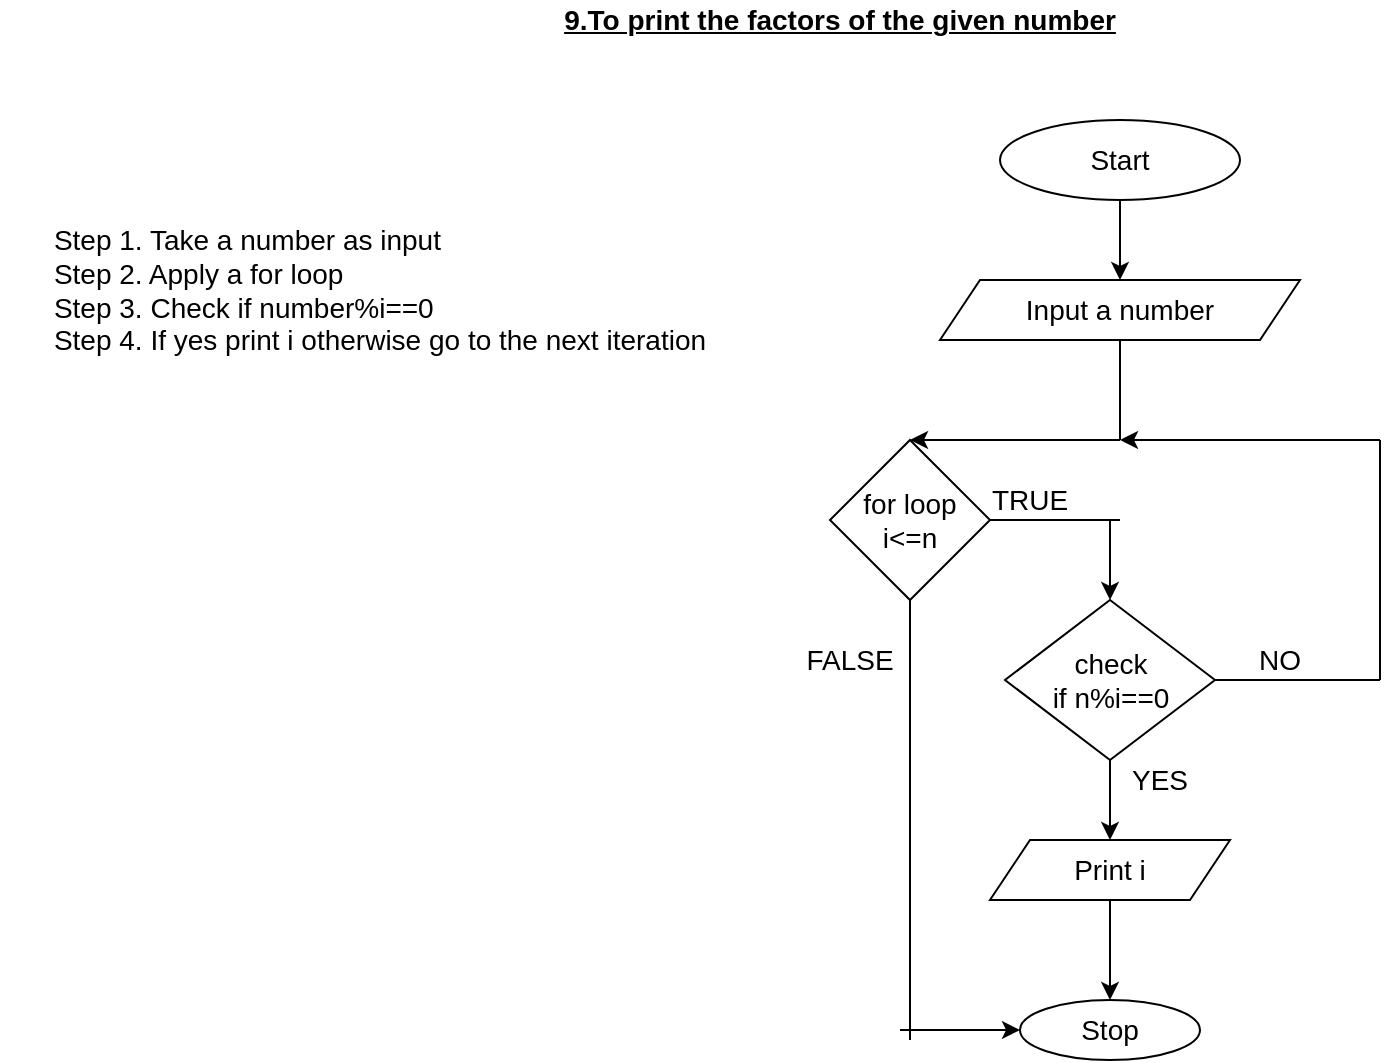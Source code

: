 <mxfile version="13.9.9" type="device"><diagram id="j70O-7_mM9mL2Ba7YtVB" name="Page-1"><mxGraphModel dx="1024" dy="584" grid="1" gridSize="10" guides="1" tooltips="1" connect="1" arrows="1" fold="1" page="1" pageScale="1" pageWidth="850" pageHeight="1100" math="0" shadow="0"><root><mxCell id="0"/><mxCell id="1" parent="0"/><mxCell id="tM5_WerIPNHaC5JosCFq-1" value="&lt;font style=&quot;font-size: 14px&quot;&gt;&lt;b&gt;&lt;u&gt;9.To print the factors of the given number&lt;/u&gt;&lt;/b&gt;&lt;/font&gt;" style="text;html=1;strokeColor=none;fillColor=none;align=center;verticalAlign=middle;whiteSpace=wrap;rounded=0;" parent="1" vertex="1"><mxGeometry x="250" y="20" width="340" height="20" as="geometry"/></mxCell><mxCell id="tM5_WerIPNHaC5JosCFq-2" value="&lt;font style=&quot;font-size: 14px&quot;&gt;Start&lt;/font&gt;" style="ellipse;whiteSpace=wrap;html=1;" parent="1" vertex="1"><mxGeometry x="500" y="80" width="120" height="40" as="geometry"/></mxCell><mxCell id="tM5_WerIPNHaC5JosCFq-3" value="" style="endArrow=classic;html=1;exitX=0.5;exitY=1;exitDx=0;exitDy=0;" parent="1" source="tM5_WerIPNHaC5JosCFq-2" target="tM5_WerIPNHaC5JosCFq-4" edge="1"><mxGeometry width="50" height="50" relative="1" as="geometry"><mxPoint x="400" y="310" as="sourcePoint"/><mxPoint x="560" y="160" as="targetPoint"/></mxGeometry></mxCell><mxCell id="tM5_WerIPNHaC5JosCFq-4" value="&lt;font style=&quot;font-size: 14px&quot;&gt;Input a number&lt;/font&gt;" style="shape=parallelogram;perimeter=parallelogramPerimeter;whiteSpace=wrap;html=1;fixedSize=1;" parent="1" vertex="1"><mxGeometry x="470" y="160" width="180" height="30" as="geometry"/></mxCell><mxCell id="tM5_WerIPNHaC5JosCFq-9" value="" style="endArrow=classic;html=1;" parent="1" edge="1"><mxGeometry width="50" height="50" relative="1" as="geometry"><mxPoint x="555" y="280" as="sourcePoint"/><mxPoint x="555" y="320" as="targetPoint"/></mxGeometry></mxCell><mxCell id="tM5_WerIPNHaC5JosCFq-10" value="&lt;font style=&quot;font-size: 14px&quot;&gt;check&lt;br&gt;if n%i==0&lt;/font&gt;" style="rhombus;whiteSpace=wrap;html=1;" parent="1" vertex="1"><mxGeometry x="502.5" y="320" width="105" height="80" as="geometry"/></mxCell><mxCell id="tM5_WerIPNHaC5JosCFq-11" value="" style="endArrow=none;html=1;exitX=1;exitY=0.5;exitDx=0;exitDy=0;" parent="1" source="tM5_WerIPNHaC5JosCFq-10" edge="1"><mxGeometry width="50" height="50" relative="1" as="geometry"><mxPoint x="400" y="290" as="sourcePoint"/><mxPoint x="690" y="360" as="targetPoint"/></mxGeometry></mxCell><mxCell id="tM5_WerIPNHaC5JosCFq-13" value="" style="endArrow=none;html=1;" parent="1" edge="1"><mxGeometry width="50" height="50" relative="1" as="geometry"><mxPoint x="690" y="360" as="sourcePoint"/><mxPoint x="690" y="240" as="targetPoint"/></mxGeometry></mxCell><mxCell id="tM5_WerIPNHaC5JosCFq-15" value="" style="endArrow=classic;html=1;exitX=0.5;exitY=1;exitDx=0;exitDy=0;" parent="1" source="tM5_WerIPNHaC5JosCFq-10" target="tM5_WerIPNHaC5JosCFq-16" edge="1"><mxGeometry width="50" height="50" relative="1" as="geometry"><mxPoint x="400" y="290" as="sourcePoint"/><mxPoint x="555" y="450" as="targetPoint"/></mxGeometry></mxCell><mxCell id="tM5_WerIPNHaC5JosCFq-16" value="&lt;font style=&quot;font-size: 14px&quot;&gt;Print i&lt;/font&gt;" style="shape=parallelogram;perimeter=parallelogramPerimeter;whiteSpace=wrap;html=1;fixedSize=1;" parent="1" vertex="1"><mxGeometry x="495" y="440" width="120" height="30" as="geometry"/></mxCell><mxCell id="tM5_WerIPNHaC5JosCFq-17" value="&lt;font style=&quot;font-size: 14px&quot;&gt;NO&lt;/font&gt;" style="text;html=1;strokeColor=none;fillColor=none;align=center;verticalAlign=middle;whiteSpace=wrap;rounded=0;" parent="1" vertex="1"><mxGeometry x="620" y="340" width="40" height="20" as="geometry"/></mxCell><mxCell id="tM5_WerIPNHaC5JosCFq-18" value="&lt;font style=&quot;font-size: 14px&quot;&gt;YES&lt;/font&gt;" style="text;html=1;strokeColor=none;fillColor=none;align=center;verticalAlign=middle;whiteSpace=wrap;rounded=0;" parent="1" vertex="1"><mxGeometry x="560" y="400" width="40" height="20" as="geometry"/></mxCell><mxCell id="tM5_WerIPNHaC5JosCFq-19" value="" style="endArrow=classic;html=1;exitX=0.5;exitY=1;exitDx=0;exitDy=0;" parent="1" source="tM5_WerIPNHaC5JosCFq-16" target="tM5_WerIPNHaC5JosCFq-20" edge="1"><mxGeometry width="50" height="50" relative="1" as="geometry"><mxPoint x="400" y="380" as="sourcePoint"/><mxPoint x="555" y="520" as="targetPoint"/></mxGeometry></mxCell><mxCell id="tM5_WerIPNHaC5JosCFq-20" value="&lt;font style=&quot;font-size: 14px&quot;&gt;Stop&lt;/font&gt;" style="ellipse;whiteSpace=wrap;html=1;" parent="1" vertex="1"><mxGeometry x="510" y="520" width="90" height="30" as="geometry"/></mxCell><mxCell id="tM5_WerIPNHaC5JosCFq-21" value="&lt;div style=&quot;text-align: left&quot;&gt;&lt;span style=&quot;font-size: 14px&quot;&gt;Step 1. Take a number as input&lt;/span&gt;&lt;/div&gt;&lt;font style=&quot;font-size: 14px&quot;&gt;&lt;div style=&quot;text-align: left&quot;&gt;&lt;span&gt;Step 2. Apply a for loop&lt;/span&gt;&lt;/div&gt;&lt;div style=&quot;text-align: left&quot;&gt;&lt;span&gt;Step 3. Check if number%i==0&lt;/span&gt;&lt;/div&gt;&lt;div style=&quot;text-align: left&quot;&gt;&lt;span&gt;Step 4. If yes print i otherwise go to the next iteration&lt;/span&gt;&lt;/div&gt;&lt;/font&gt;" style="text;html=1;strokeColor=none;fillColor=none;align=center;verticalAlign=middle;whiteSpace=wrap;rounded=0;" parent="1" vertex="1"><mxGeometry y="100" width="380" height="130" as="geometry"/></mxCell><mxCell id="qEHhVm8SXdvwNiOei9_6-1" value="&lt;font style=&quot;font-size: 14px&quot;&gt;for loop&lt;br&gt;i&amp;lt;=n&lt;/font&gt;" style="rhombus;whiteSpace=wrap;html=1;" vertex="1" parent="1"><mxGeometry x="415" y="240" width="80" height="80" as="geometry"/></mxCell><mxCell id="qEHhVm8SXdvwNiOei9_6-2" value="" style="endArrow=none;html=1;exitX=0.5;exitY=1;exitDx=0;exitDy=0;" edge="1" parent="1" source="tM5_WerIPNHaC5JosCFq-4"><mxGeometry width="50" height="50" relative="1" as="geometry"><mxPoint x="400" y="330" as="sourcePoint"/><mxPoint x="560" y="240" as="targetPoint"/></mxGeometry></mxCell><mxCell id="qEHhVm8SXdvwNiOei9_6-3" value="" style="endArrow=classic;html=1;entryX=0.5;entryY=0;entryDx=0;entryDy=0;" edge="1" parent="1" target="qEHhVm8SXdvwNiOei9_6-1"><mxGeometry width="50" height="50" relative="1" as="geometry"><mxPoint x="560" y="240" as="sourcePoint"/><mxPoint x="450" y="280" as="targetPoint"/></mxGeometry></mxCell><mxCell id="qEHhVm8SXdvwNiOei9_6-4" value="" style="endArrow=none;html=1;exitX=1;exitY=0.5;exitDx=0;exitDy=0;" edge="1" parent="1" source="qEHhVm8SXdvwNiOei9_6-1"><mxGeometry width="50" height="50" relative="1" as="geometry"><mxPoint x="400" y="320" as="sourcePoint"/><mxPoint x="560" y="280" as="targetPoint"/></mxGeometry></mxCell><mxCell id="qEHhVm8SXdvwNiOei9_6-5" value="&lt;font style=&quot;font-size: 14px&quot;&gt;TRUE&lt;/font&gt;" style="text;html=1;strokeColor=none;fillColor=none;align=center;verticalAlign=middle;whiteSpace=wrap;rounded=0;" vertex="1" parent="1"><mxGeometry x="495" y="260" width="40" height="20" as="geometry"/></mxCell><mxCell id="qEHhVm8SXdvwNiOei9_6-6" value="" style="endArrow=none;html=1;exitX=0.5;exitY=1;exitDx=0;exitDy=0;" edge="1" parent="1" source="qEHhVm8SXdvwNiOei9_6-1"><mxGeometry width="50" height="50" relative="1" as="geometry"><mxPoint x="400" y="320" as="sourcePoint"/><mxPoint x="455" y="540" as="targetPoint"/></mxGeometry></mxCell><mxCell id="qEHhVm8SXdvwNiOei9_6-8" value="" style="endArrow=classic;html=1;entryX=0;entryY=0.5;entryDx=0;entryDy=0;" edge="1" parent="1" target="tM5_WerIPNHaC5JosCFq-20"><mxGeometry width="50" height="50" relative="1" as="geometry"><mxPoint x="450" y="535" as="sourcePoint"/><mxPoint x="500" y="530" as="targetPoint"/></mxGeometry></mxCell><mxCell id="qEHhVm8SXdvwNiOei9_6-9" value="&lt;font style=&quot;font-size: 14px&quot;&gt;FALSE&lt;/font&gt;" style="text;html=1;strokeColor=none;fillColor=none;align=center;verticalAlign=middle;whiteSpace=wrap;rounded=0;" vertex="1" parent="1"><mxGeometry x="405" y="340" width="40" height="20" as="geometry"/></mxCell><mxCell id="qEHhVm8SXdvwNiOei9_6-11" value="" style="endArrow=classic;html=1;" edge="1" parent="1"><mxGeometry width="50" height="50" relative="1" as="geometry"><mxPoint x="690" y="240" as="sourcePoint"/><mxPoint x="560" y="240" as="targetPoint"/></mxGeometry></mxCell></root></mxGraphModel></diagram></mxfile>